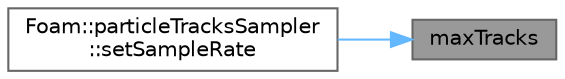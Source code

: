 digraph "maxTracks"
{
 // LATEX_PDF_SIZE
  bgcolor="transparent";
  edge [fontname=Helvetica,fontsize=10,labelfontname=Helvetica,labelfontsize=10];
  node [fontname=Helvetica,fontsize=10,shape=box,height=0.2,width=0.4];
  rankdir="RL";
  Node1 [id="Node000001",label="maxTracks",height=0.2,width=0.4,color="gray40", fillcolor="grey60", style="filled", fontcolor="black",tooltip=" "];
  Node1 -> Node2 [id="edge1_Node000001_Node000002",dir="back",color="steelblue1",style="solid",tooltip=" "];
  Node2 [id="Node000002",label="Foam::particleTracksSampler\l::setSampleRate",height=0.2,width=0.4,color="grey40", fillcolor="white", style="filled",URL="$classFoam_1_1particleTracksSampler.html#a729c0f48722f47c4c6859f7746e1dc34",tooltip=" "];
}
